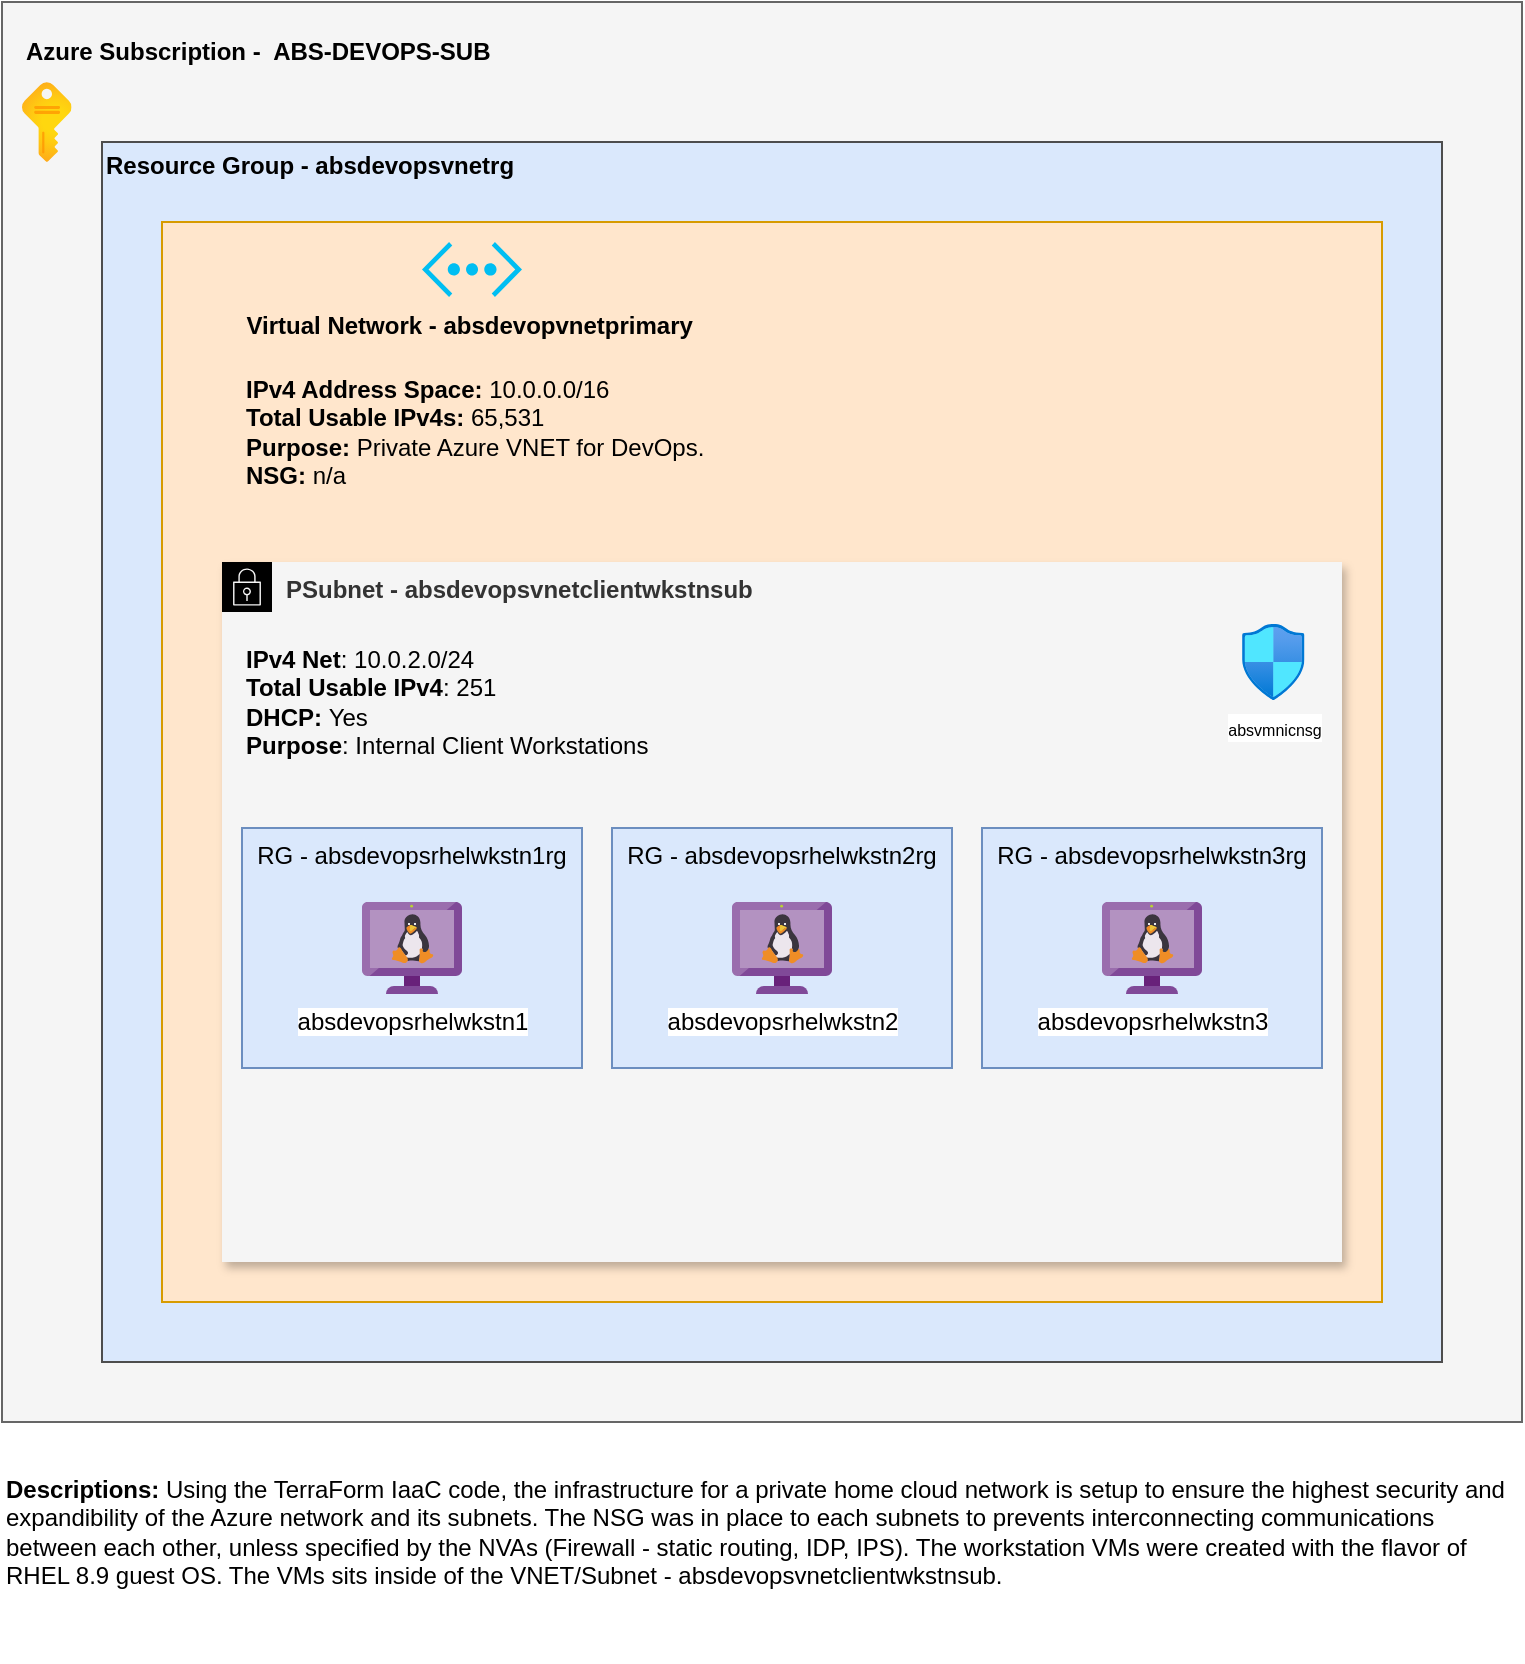 <mxfile version="22.0.3" type="device">
  <diagram id="C5RBs43oDa-KdzZeNtuy" name="Page-1">
    <mxGraphModel dx="968" dy="556" grid="1" gridSize="10" guides="1" tooltips="1" connect="1" arrows="1" fold="1" page="1" pageScale="1" pageWidth="827" pageHeight="1169" math="0" shadow="0">
      <root>
        <mxCell id="WIyWlLk6GJQsqaUBKTNV-0" />
        <mxCell id="WIyWlLk6GJQsqaUBKTNV-1" parent="WIyWlLk6GJQsqaUBKTNV-0" />
        <mxCell id="VFf7ayHjmBPMQPmDy_t_-2" value="" style="rounded=0;whiteSpace=wrap;html=1;fillColor=#f5f5f5;strokeColor=#666666;fontColor=#333333;" parent="WIyWlLk6GJQsqaUBKTNV-1" vertex="1">
          <mxGeometry x="40" y="40" width="760" height="710" as="geometry" />
        </mxCell>
        <mxCell id="VFf7ayHjmBPMQPmDy_t_-3" value="Azure Subscription -&amp;nbsp; ABS-DEVOPS-SUB" style="text;html=1;strokeColor=none;fillColor=none;align=left;verticalAlign=middle;whiteSpace=wrap;rounded=0;fontStyle=1" parent="WIyWlLk6GJQsqaUBKTNV-1" vertex="1">
          <mxGeometry x="50" y="50" width="410" height="30" as="geometry" />
        </mxCell>
        <mxCell id="VFf7ayHjmBPMQPmDy_t_-5" value="&lt;b&gt;Descriptions: &lt;/b&gt;Using the TerraForm IaaC code, the infrastructure for a private home cloud network is setup to ensure the highest security and expandibility of the Azure network and its subnets. The NSG was in place to each subnets to prevents interconnecting communications between each other, unless specified by the NVAs (Firewall - static routing, IDP, IPS). The workstation VMs were created with the flavor of RHEL 8.9 guest OS. The VMs sits inside of the VNET/Subnet - absdevopsvnetclientwkstnsub." style="text;html=1;strokeColor=none;fillColor=none;align=left;verticalAlign=top;whiteSpace=wrap;rounded=0;" parent="WIyWlLk6GJQsqaUBKTNV-1" vertex="1">
          <mxGeometry x="40" y="770" width="760" height="100" as="geometry" />
        </mxCell>
        <mxCell id="VFf7ayHjmBPMQPmDy_t_-6" value="" style="image;aspect=fixed;html=1;points=[];align=center;fontSize=12;image=img/lib/azure2/general/Subscriptions.svg;" parent="WIyWlLk6GJQsqaUBKTNV-1" vertex="1">
          <mxGeometry x="50" y="80" width="24.79" height="40" as="geometry" />
        </mxCell>
        <mxCell id="NjVnoGxtxKiicuV6XU6i-0" value="&lt;b&gt;Resource Group -&amp;nbsp;absdevopsvnetrg&lt;/b&gt;" style="fontStyle=0;verticalAlign=top;align=left;spacingTop=-2;fillColor=#dae8fc;rounded=0;whiteSpace=wrap;html=1;strokeColor=#4D4D4D;strokeWidth=1;container=1;collapsible=0;expand=0;recursiveResize=0;" parent="WIyWlLk6GJQsqaUBKTNV-1" vertex="1">
          <mxGeometry x="90" y="110" width="670" height="610" as="geometry" />
        </mxCell>
        <mxCell id="NjVnoGxtxKiicuV6XU6i-2" value="" style="rounded=0;whiteSpace=wrap;html=1;fillColor=#ffe6cc;strokeColor=#d79b00;" parent="NjVnoGxtxKiicuV6XU6i-0" vertex="1">
          <mxGeometry x="30" y="40" width="610" height="540" as="geometry" />
        </mxCell>
        <mxCell id="NjVnoGxtxKiicuV6XU6i-1" value="&lt;b&gt;Virtual Network -&amp;nbsp;absdevopvnetprimary&amp;nbsp;&lt;/b&gt;" style="verticalLabelPosition=bottom;html=1;verticalAlign=top;align=center;strokeColor=none;fillColor=#00BEF2;shape=mxgraph.azure.virtual_network;pointerEvents=1;" parent="NjVnoGxtxKiicuV6XU6i-0" vertex="1">
          <mxGeometry x="160" y="50" width="50" height="27.5" as="geometry" />
        </mxCell>
        <mxCell id="NjVnoGxtxKiicuV6XU6i-29" value="&lt;b&gt;PSubnet -&amp;nbsp;absdevopsvnetclientwkstnsub&lt;/b&gt;" style="points=[[0,0],[0.25,0],[0.5,0],[0.75,0],[1,0],[1,0.25],[1,0.5],[1,0.75],[1,1],[0.75,1],[0.5,1],[0.25,1],[0,1],[0,0.75],[0,0.5],[0,0.25]];outlineConnect=0;html=1;whiteSpace=wrap;fontSize=12;fontStyle=0;container=1;pointerEvents=0;collapsible=0;recursiveResize=0;shape=mxgraph.aws4.group;grIcon=mxgraph.aws4.group_security_group;grStroke=0;strokeColor=default;fillColor=#F5F5F5;verticalAlign=top;align=left;spacingLeft=30;fontColor=#333333;dashed=1;fillStyle=solid;fixDash=0;perimeterSpacing=1;shadow=1;" parent="NjVnoGxtxKiicuV6XU6i-0" vertex="1">
          <mxGeometry x="60" y="210" width="560" height="350" as="geometry" />
        </mxCell>
        <mxCell id="NjVnoGxtxKiicuV6XU6i-30" value="&lt;b&gt;IPv4 Net&lt;/b&gt;: 10.0.2.0/24&amp;nbsp;&lt;br&gt;&lt;b&gt;Total Usable IPv4&lt;/b&gt;: 251&lt;br&gt;&lt;b&gt;DHCP: &lt;/b&gt;Yes&lt;br&gt;&lt;b&gt;Purpose&lt;/b&gt;: Internal Client Workstations" style="text;html=1;strokeColor=none;fillColor=none;align=left;verticalAlign=top;whiteSpace=wrap;rounded=0;" parent="NjVnoGxtxKiicuV6XU6i-29" vertex="1">
          <mxGeometry x="10" y="35" width="230" height="85" as="geometry" />
        </mxCell>
        <mxCell id="rXhSivXnKUDIQhiTlV6Y-1" value="RG -&amp;nbsp;absdevopsrhelwkstn2rg" style="rounded=0;whiteSpace=wrap;html=1;align=center;verticalAlign=top;fillColor=#dae8fc;strokeColor=#6c8ebf;" parent="NjVnoGxtxKiicuV6XU6i-29" vertex="1">
          <mxGeometry x="195" y="133" width="170" height="120" as="geometry" />
        </mxCell>
        <mxCell id="lfYiinHsCHQaZClwewdZ-1" value="absdevopsrhelwkstn2" style="image;sketch=0;aspect=fixed;html=1;points=[];align=center;fontSize=12;image=img/lib/mscae/VM_Linux_Non_Azure.svg;" parent="NjVnoGxtxKiicuV6XU6i-29" vertex="1">
          <mxGeometry x="255" y="170" width="50" height="46" as="geometry" />
        </mxCell>
        <mxCell id="NjVnoGxtxKiicuV6XU6i-41" value="&lt;b&gt;IPv4 Address Space: &lt;/b&gt;10.0.0.0/16&lt;br&gt;&lt;b&gt;Total Usable IPv4s:&amp;nbsp;&lt;/b&gt;65,531&lt;br&gt;&lt;b&gt;Purpose: &lt;/b&gt;Private Azure VNET for DevOps.&lt;br&gt;&lt;b&gt;NSG:&lt;/b&gt; n/a" style="text;html=1;strokeColor=none;fillColor=none;align=left;verticalAlign=top;whiteSpace=wrap;rounded=0;" parent="NjVnoGxtxKiicuV6XU6i-0" vertex="1">
          <mxGeometry x="70" y="110" width="250" height="80" as="geometry" />
        </mxCell>
        <mxCell id="NjVnoGxtxKiicuV6XU6i-38" value="&lt;font style=&quot;font-size: 8px;&quot;&gt;absvmnicnsg&lt;/font&gt;" style="image;aspect=fixed;html=1;points=[];align=center;fontSize=12;image=img/lib/azure2/networking/Network_Security_Groups.svg;" parent="NjVnoGxtxKiicuV6XU6i-0" vertex="1">
          <mxGeometry x="570" y="241" width="31.29" height="38" as="geometry" />
        </mxCell>
        <mxCell id="rXhSivXnKUDIQhiTlV6Y-0" value="RG -&amp;nbsp;absdevopsrhelwkstn1rg" style="rounded=0;whiteSpace=wrap;html=1;align=center;verticalAlign=top;fillColor=#dae8fc;strokeColor=#6c8ebf;" parent="NjVnoGxtxKiicuV6XU6i-0" vertex="1">
          <mxGeometry x="70" y="343" width="170" height="120" as="geometry" />
        </mxCell>
        <mxCell id="lfYiinHsCHQaZClwewdZ-0" value="absdevopsrhelwkstn1" style="image;sketch=0;aspect=fixed;html=1;points=[];align=center;fontSize=12;image=img/lib/mscae/VM_Linux_Non_Azure.svg;" parent="NjVnoGxtxKiicuV6XU6i-0" vertex="1">
          <mxGeometry x="130" y="380" width="50" height="46" as="geometry" />
        </mxCell>
        <mxCell id="rXhSivXnKUDIQhiTlV6Y-2" value="RG -&amp;nbsp;absdevopsrhelwkstn3rg" style="rounded=0;whiteSpace=wrap;html=1;align=center;verticalAlign=top;fillColor=#dae8fc;strokeColor=#6c8ebf;" parent="NjVnoGxtxKiicuV6XU6i-0" vertex="1">
          <mxGeometry x="440.0" y="343" width="170" height="120" as="geometry" />
        </mxCell>
        <mxCell id="lfYiinHsCHQaZClwewdZ-2" value="absdevopsrhelwkstn3" style="image;sketch=0;aspect=fixed;html=1;points=[];align=center;fontSize=12;image=img/lib/mscae/VM_Linux_Non_Azure.svg;" parent="NjVnoGxtxKiicuV6XU6i-0" vertex="1">
          <mxGeometry x="500" y="380" width="50" height="46" as="geometry" />
        </mxCell>
      </root>
    </mxGraphModel>
  </diagram>
</mxfile>
